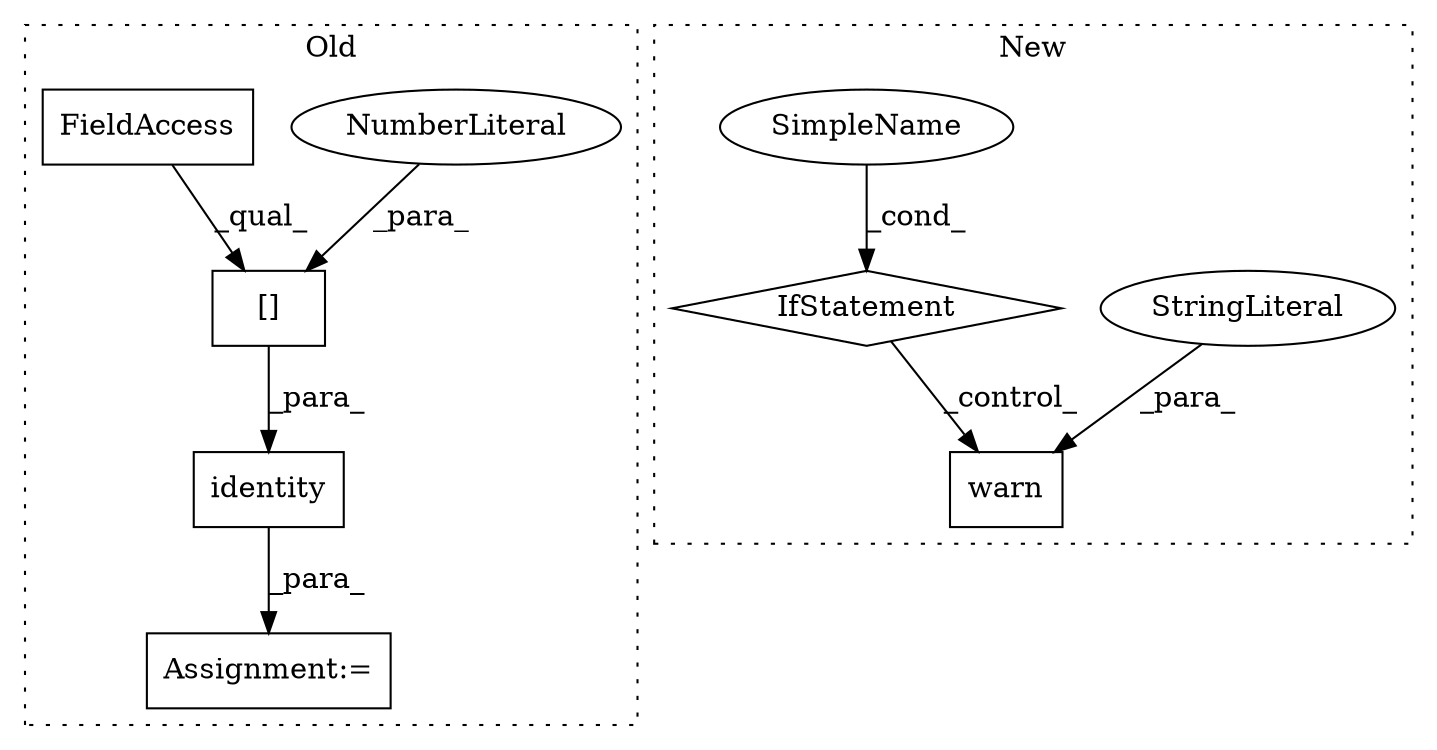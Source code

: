 digraph G {
subgraph cluster0 {
1 [label="identity" a="32" s="1195,1218" l="9,1" shape="box"];
3 [label="[]" a="2" s="1204,1217" l="12,1" shape="box"];
4 [label="NumberLiteral" a="34" s="1216" l="1" shape="ellipse"];
8 [label="FieldAccess" a="22" s="1204" l="11" shape="box"];
9 [label="Assignment:=" a="7" s="1264" l="2" shape="box"];
label = "Old";
style="dotted";
}
subgraph cluster1 {
2 [label="warn" a="32" s="1300,1446" l="5,1" shape="box"];
5 [label="StringLiteral" a="45" s="1305" l="122" shape="ellipse"];
6 [label="SimpleName" a="42" s="" l="" shape="ellipse"];
7 [label="IfStatement" a="25" s="1254,1281" l="4,2" shape="diamond"];
label = "New";
style="dotted";
}
1 -> 9 [label="_para_"];
3 -> 1 [label="_para_"];
4 -> 3 [label="_para_"];
5 -> 2 [label="_para_"];
6 -> 7 [label="_cond_"];
7 -> 2 [label="_control_"];
8 -> 3 [label="_qual_"];
}